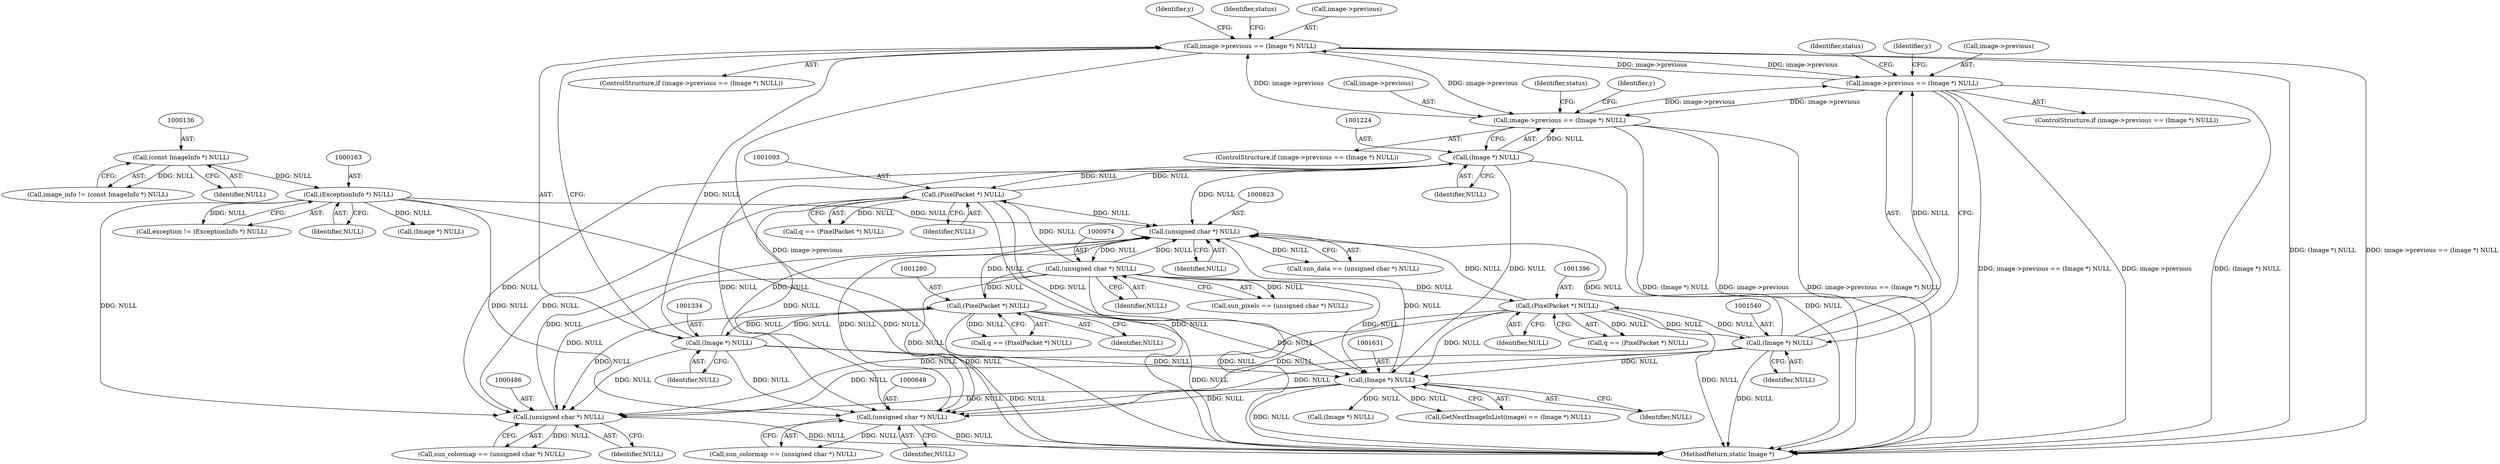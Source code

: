 digraph "0_ImageMagick_3007531bfd326c5c1e29cd41d2cd80c166de8528@pointer" {
"1001329" [label="(Call,image->previous == (Image *) NULL)"];
"1001535" [label="(Call,image->previous == (Image *) NULL)"];
"1001329" [label="(Call,image->previous == (Image *) NULL)"];
"1001219" [label="(Call,image->previous == (Image *) NULL)"];
"1001223" [label="(Call,(Image *) NULL)"];
"1001092" [label="(Call,(PixelPacket *) NULL)"];
"1000973" [label="(Call,(unsigned char *) NULL)"];
"1000822" [label="(Call,(unsigned char *) NULL)"];
"1000162" [label="(Call,(ExceptionInfo *) NULL)"];
"1000135" [label="(Call,(const ImageInfo *) NULL)"];
"1001630" [label="(Call,(Image *) NULL)"];
"1001333" [label="(Call,(Image *) NULL)"];
"1001279" [label="(Call,(PixelPacket *) NULL)"];
"1001539" [label="(Call,(Image *) NULL)"];
"1001395" [label="(Call,(PixelPacket *) NULL)"];
"1000647" [label="(Call,(unsigned char *) NULL)"];
"1000485" [label="(Call,(unsigned char *) NULL)"];
"1000647" [label="(Call,(unsigned char *) NULL)"];
"1000160" [label="(Call,exception != (ExceptionInfo *) NULL)"];
"1001281" [label="(Identifier,NULL)"];
"1001395" [label="(Call,(PixelPacket *) NULL)"];
"1001092" [label="(Call,(PixelPacket *) NULL)"];
"1001263" [label="(Identifier,y)"];
"1001379" [label="(Identifier,y)"];
"1001228" [label="(Identifier,status)"];
"1001335" [label="(Identifier,NULL)"];
"1001076" [label="(Identifier,y)"];
"1001090" [label="(Call,q == (PixelPacket *) NULL)"];
"1000971" [label="(Call,sun_pixels == (unsigned char *) NULL)"];
"1000820" [label="(Call,sun_data == (unsigned char *) NULL)"];
"1001539" [label="(Call,(Image *) NULL)"];
"1001094" [label="(Identifier,NULL)"];
"1001632" [label="(Identifier,NULL)"];
"1000975" [label="(Identifier,NULL)"];
"1001333" [label="(Call,(Image *) NULL)"];
"1001223" [label="(Call,(Image *) NULL)"];
"1001639" [label="(Call,(Image *) NULL)"];
"1001338" [label="(Identifier,status)"];
"1000649" [label="(Identifier,NULL)"];
"1001535" [label="(Call,image->previous == (Image *) NULL)"];
"1001672" [label="(MethodReturn,static Image *)"];
"1001219" [label="(Call,image->previous == (Image *) NULL)"];
"1000164" [label="(Identifier,NULL)"];
"1001225" [label="(Identifier,NULL)"];
"1001393" [label="(Call,q == (PixelPacket *) NULL)"];
"1000162" [label="(Call,(ExceptionInfo *) NULL)"];
"1000645" [label="(Call,sun_colormap == (unsigned char *) NULL)"];
"1000483" [label="(Call,sun_colormap == (unsigned char *) NULL)"];
"1001534" [label="(ControlStructure,if (image->previous == (Image *) NULL))"];
"1000137" [label="(Identifier,NULL)"];
"1000135" [label="(Call,(const ImageInfo *) NULL)"];
"1001536" [label="(Call,image->previous)"];
"1001541" [label="(Identifier,NULL)"];
"1000133" [label="(Call,image_info != (const ImageInfo *) NULL)"];
"1000485" [label="(Call,(unsigned char *) NULL)"];
"1001277" [label="(Call,q == (PixelPacket *) NULL)"];
"1001630" [label="(Call,(Image *) NULL)"];
"1001627" [label="(Call,GetNextImageInList(image) == (Image *) NULL)"];
"1001330" [label="(Call,image->previous)"];
"1001220" [label="(Call,image->previous)"];
"1000487" [label="(Identifier,NULL)"];
"1001329" [label="(Call,image->previous == (Image *) NULL)"];
"1000824" [label="(Identifier,NULL)"];
"1001218" [label="(ControlStructure,if (image->previous == (Image *) NULL))"];
"1001279" [label="(Call,(PixelPacket *) NULL)"];
"1001328" [label="(ControlStructure,if (image->previous == (Image *) NULL))"];
"1001397" [label="(Identifier,NULL)"];
"1000822" [label="(Call,(unsigned char *) NULL)"];
"1000973" [label="(Call,(unsigned char *) NULL)"];
"1000192" [label="(Call,(Image *) NULL)"];
"1001544" [label="(Identifier,status)"];
"1001329" -> "1001328"  [label="AST: "];
"1001329" -> "1001333"  [label="CFG: "];
"1001330" -> "1001329"  [label="AST: "];
"1001333" -> "1001329"  [label="AST: "];
"1001338" -> "1001329"  [label="CFG: "];
"1001263" -> "1001329"  [label="CFG: "];
"1001329" -> "1001672"  [label="DDG: (Image *) NULL"];
"1001329" -> "1001672"  [label="DDG: image->previous"];
"1001329" -> "1001672"  [label="DDG: image->previous == (Image *) NULL"];
"1001329" -> "1001219"  [label="DDG: image->previous"];
"1001535" -> "1001329"  [label="DDG: image->previous"];
"1001219" -> "1001329"  [label="DDG: image->previous"];
"1001333" -> "1001329"  [label="DDG: NULL"];
"1001329" -> "1001535"  [label="DDG: image->previous"];
"1001535" -> "1001534"  [label="AST: "];
"1001535" -> "1001539"  [label="CFG: "];
"1001536" -> "1001535"  [label="AST: "];
"1001539" -> "1001535"  [label="AST: "];
"1001544" -> "1001535"  [label="CFG: "];
"1001379" -> "1001535"  [label="CFG: "];
"1001535" -> "1001672"  [label="DDG: image->previous == (Image *) NULL"];
"1001535" -> "1001672"  [label="DDG: image->previous"];
"1001535" -> "1001672"  [label="DDG: (Image *) NULL"];
"1001535" -> "1001219"  [label="DDG: image->previous"];
"1001219" -> "1001535"  [label="DDG: image->previous"];
"1001539" -> "1001535"  [label="DDG: NULL"];
"1001219" -> "1001218"  [label="AST: "];
"1001219" -> "1001223"  [label="CFG: "];
"1001220" -> "1001219"  [label="AST: "];
"1001223" -> "1001219"  [label="AST: "];
"1001228" -> "1001219"  [label="CFG: "];
"1001076" -> "1001219"  [label="CFG: "];
"1001219" -> "1001672"  [label="DDG: (Image *) NULL"];
"1001219" -> "1001672"  [label="DDG: image->previous"];
"1001219" -> "1001672"  [label="DDG: image->previous == (Image *) NULL"];
"1001223" -> "1001219"  [label="DDG: NULL"];
"1001223" -> "1001225"  [label="CFG: "];
"1001224" -> "1001223"  [label="AST: "];
"1001225" -> "1001223"  [label="AST: "];
"1001223" -> "1001672"  [label="DDG: NULL"];
"1001223" -> "1000485"  [label="DDG: NULL"];
"1001223" -> "1000647"  [label="DDG: NULL"];
"1001223" -> "1000822"  [label="DDG: NULL"];
"1001223" -> "1001092"  [label="DDG: NULL"];
"1001092" -> "1001223"  [label="DDG: NULL"];
"1001223" -> "1001630"  [label="DDG: NULL"];
"1001092" -> "1001090"  [label="AST: "];
"1001092" -> "1001094"  [label="CFG: "];
"1001093" -> "1001092"  [label="AST: "];
"1001094" -> "1001092"  [label="AST: "];
"1001090" -> "1001092"  [label="CFG: "];
"1001092" -> "1001672"  [label="DDG: NULL"];
"1001092" -> "1000485"  [label="DDG: NULL"];
"1001092" -> "1000647"  [label="DDG: NULL"];
"1001092" -> "1000822"  [label="DDG: NULL"];
"1001092" -> "1001090"  [label="DDG: NULL"];
"1000973" -> "1001092"  [label="DDG: NULL"];
"1001092" -> "1001630"  [label="DDG: NULL"];
"1000973" -> "1000971"  [label="AST: "];
"1000973" -> "1000975"  [label="CFG: "];
"1000974" -> "1000973"  [label="AST: "];
"1000975" -> "1000973"  [label="AST: "];
"1000971" -> "1000973"  [label="CFG: "];
"1000973" -> "1001672"  [label="DDG: NULL"];
"1000973" -> "1000485"  [label="DDG: NULL"];
"1000973" -> "1000647"  [label="DDG: NULL"];
"1000973" -> "1000822"  [label="DDG: NULL"];
"1000973" -> "1000971"  [label="DDG: NULL"];
"1000822" -> "1000973"  [label="DDG: NULL"];
"1000973" -> "1001279"  [label="DDG: NULL"];
"1000973" -> "1001395"  [label="DDG: NULL"];
"1000973" -> "1001630"  [label="DDG: NULL"];
"1000822" -> "1000820"  [label="AST: "];
"1000822" -> "1000824"  [label="CFG: "];
"1000823" -> "1000822"  [label="AST: "];
"1000824" -> "1000822"  [label="AST: "];
"1000820" -> "1000822"  [label="CFG: "];
"1000822" -> "1000820"  [label="DDG: NULL"];
"1000162" -> "1000822"  [label="DDG: NULL"];
"1001630" -> "1000822"  [label="DDG: NULL"];
"1001333" -> "1000822"  [label="DDG: NULL"];
"1000647" -> "1000822"  [label="DDG: NULL"];
"1001279" -> "1000822"  [label="DDG: NULL"];
"1000485" -> "1000822"  [label="DDG: NULL"];
"1001539" -> "1000822"  [label="DDG: NULL"];
"1001395" -> "1000822"  [label="DDG: NULL"];
"1000162" -> "1000160"  [label="AST: "];
"1000162" -> "1000164"  [label="CFG: "];
"1000163" -> "1000162"  [label="AST: "];
"1000164" -> "1000162"  [label="AST: "];
"1000160" -> "1000162"  [label="CFG: "];
"1000162" -> "1001672"  [label="DDG: NULL"];
"1000162" -> "1000160"  [label="DDG: NULL"];
"1000135" -> "1000162"  [label="DDG: NULL"];
"1000162" -> "1000192"  [label="DDG: NULL"];
"1000162" -> "1000485"  [label="DDG: NULL"];
"1000162" -> "1000647"  [label="DDG: NULL"];
"1000135" -> "1000133"  [label="AST: "];
"1000135" -> "1000137"  [label="CFG: "];
"1000136" -> "1000135"  [label="AST: "];
"1000137" -> "1000135"  [label="AST: "];
"1000133" -> "1000135"  [label="CFG: "];
"1000135" -> "1000133"  [label="DDG: NULL"];
"1001630" -> "1001627"  [label="AST: "];
"1001630" -> "1001632"  [label="CFG: "];
"1001631" -> "1001630"  [label="AST: "];
"1001632" -> "1001630"  [label="AST: "];
"1001627" -> "1001630"  [label="CFG: "];
"1001630" -> "1001672"  [label="DDG: NULL"];
"1001630" -> "1000485"  [label="DDG: NULL"];
"1001630" -> "1000647"  [label="DDG: NULL"];
"1001630" -> "1001627"  [label="DDG: NULL"];
"1001333" -> "1001630"  [label="DDG: NULL"];
"1001279" -> "1001630"  [label="DDG: NULL"];
"1001539" -> "1001630"  [label="DDG: NULL"];
"1001395" -> "1001630"  [label="DDG: NULL"];
"1001630" -> "1001639"  [label="DDG: NULL"];
"1001333" -> "1001335"  [label="CFG: "];
"1001334" -> "1001333"  [label="AST: "];
"1001335" -> "1001333"  [label="AST: "];
"1001333" -> "1001672"  [label="DDG: NULL"];
"1001333" -> "1000485"  [label="DDG: NULL"];
"1001333" -> "1000647"  [label="DDG: NULL"];
"1001333" -> "1001279"  [label="DDG: NULL"];
"1001279" -> "1001333"  [label="DDG: NULL"];
"1001279" -> "1001277"  [label="AST: "];
"1001279" -> "1001281"  [label="CFG: "];
"1001280" -> "1001279"  [label="AST: "];
"1001281" -> "1001279"  [label="AST: "];
"1001277" -> "1001279"  [label="CFG: "];
"1001279" -> "1001672"  [label="DDG: NULL"];
"1001279" -> "1000485"  [label="DDG: NULL"];
"1001279" -> "1000647"  [label="DDG: NULL"];
"1001279" -> "1001277"  [label="DDG: NULL"];
"1001539" -> "1001541"  [label="CFG: "];
"1001540" -> "1001539"  [label="AST: "];
"1001541" -> "1001539"  [label="AST: "];
"1001539" -> "1001672"  [label="DDG: NULL"];
"1001539" -> "1000485"  [label="DDG: NULL"];
"1001539" -> "1000647"  [label="DDG: NULL"];
"1001539" -> "1001395"  [label="DDG: NULL"];
"1001395" -> "1001539"  [label="DDG: NULL"];
"1001395" -> "1001393"  [label="AST: "];
"1001395" -> "1001397"  [label="CFG: "];
"1001396" -> "1001395"  [label="AST: "];
"1001397" -> "1001395"  [label="AST: "];
"1001393" -> "1001395"  [label="CFG: "];
"1001395" -> "1001672"  [label="DDG: NULL"];
"1001395" -> "1000485"  [label="DDG: NULL"];
"1001395" -> "1000647"  [label="DDG: NULL"];
"1001395" -> "1001393"  [label="DDG: NULL"];
"1000647" -> "1000645"  [label="AST: "];
"1000647" -> "1000649"  [label="CFG: "];
"1000648" -> "1000647"  [label="AST: "];
"1000649" -> "1000647"  [label="AST: "];
"1000645" -> "1000647"  [label="CFG: "];
"1000647" -> "1001672"  [label="DDG: NULL"];
"1000647" -> "1000645"  [label="DDG: NULL"];
"1000485" -> "1000483"  [label="AST: "];
"1000485" -> "1000487"  [label="CFG: "];
"1000486" -> "1000485"  [label="AST: "];
"1000487" -> "1000485"  [label="AST: "];
"1000483" -> "1000485"  [label="CFG: "];
"1000485" -> "1001672"  [label="DDG: NULL"];
"1000485" -> "1000483"  [label="DDG: NULL"];
}
